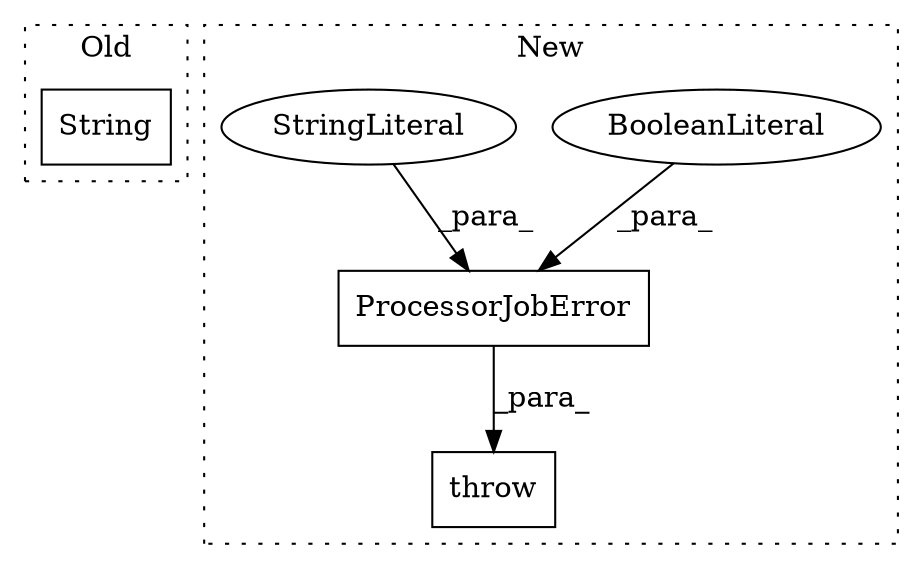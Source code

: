 digraph G {
subgraph cluster0 {
1 [label="String" a="32" s="10326,10334" l="7,1" shape="box"];
label = "Old";
style="dotted";
}
subgraph cluster1 {
2 [label="ProcessorJobError" a="32" s="9229,9292" l="18,1" shape="box"];
3 [label="BooleanLiteral" a="9" s="9287" l="5" shape="ellipse"];
4 [label="StringLiteral" a="45" s="9247" l="39" shape="ellipse"];
5 [label="throw" a="53" s="9217" l="6" shape="box"];
label = "New";
style="dotted";
}
2 -> 5 [label="_para_"];
3 -> 2 [label="_para_"];
4 -> 2 [label="_para_"];
}